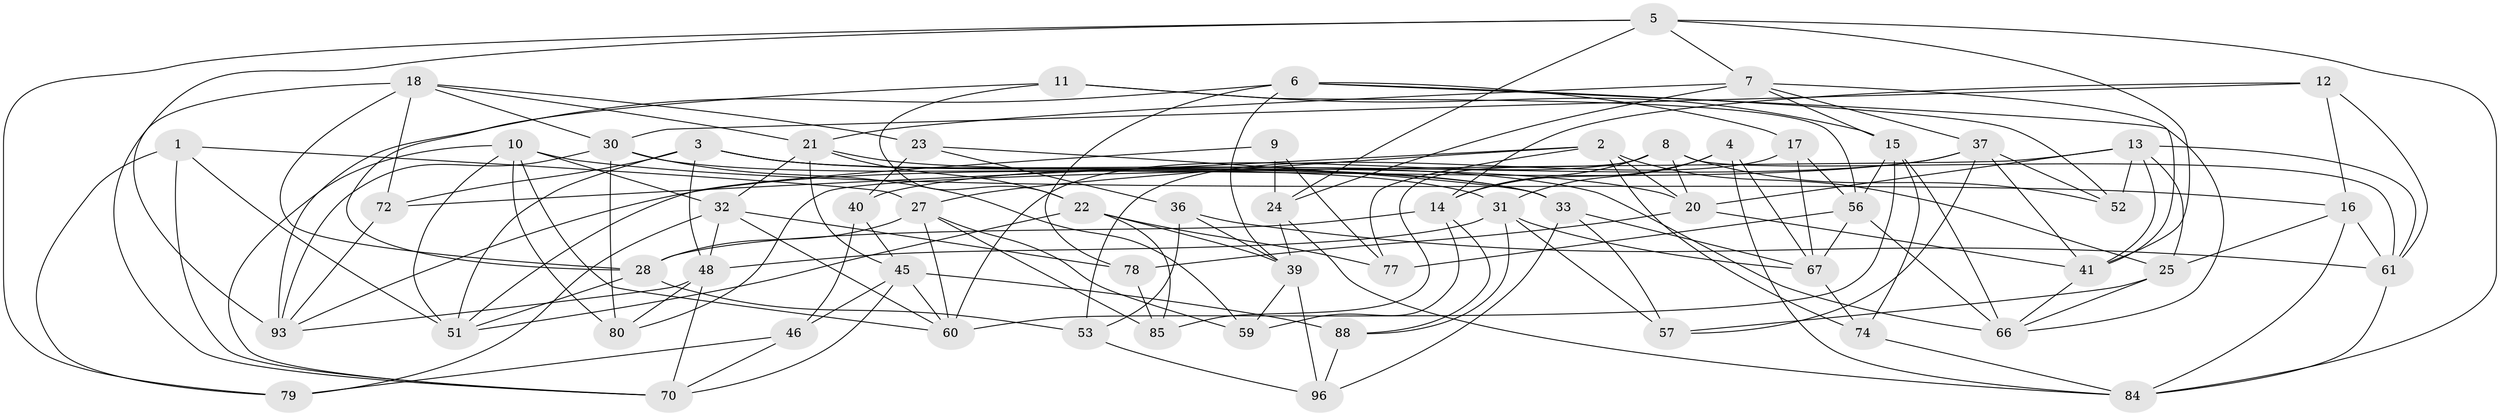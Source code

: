 // Generated by graph-tools (version 1.1) at 2025/52/02/27/25 19:52:27]
// undirected, 60 vertices, 155 edges
graph export_dot {
graph [start="1"]
  node [color=gray90,style=filled];
  1;
  2 [super="+82"];
  3 [super="+94"];
  4;
  5 [super="+29"];
  6 [super="+54"];
  7 [super="+26"];
  8 [super="+92"];
  9;
  10 [super="+73"];
  11;
  12;
  13 [super="+38"];
  14 [super="+75"];
  15 [super="+86"];
  16 [super="+35"];
  17;
  18 [super="+19"];
  20 [super="+43"];
  21 [super="+58"];
  22 [super="+44"];
  23;
  24 [super="+47"];
  25 [super="+65"];
  27 [super="+83"];
  28 [super="+34"];
  30 [super="+55"];
  31 [super="+50"];
  32 [super="+63"];
  33 [super="+76"];
  36;
  37 [super="+91"];
  39 [super="+42"];
  40;
  41 [super="+64"];
  45 [super="+89"];
  46;
  48 [super="+49"];
  51 [super="+62"];
  52;
  53;
  56 [super="+68"];
  57;
  59;
  60 [super="+71"];
  61 [super="+81"];
  66 [super="+87"];
  67 [super="+69"];
  70 [super="+90"];
  72;
  74;
  77;
  78;
  79;
  80;
  84 [super="+95"];
  85;
  88;
  93 [super="+97"];
  96;
  1 -- 27;
  1 -- 51;
  1 -- 79;
  1 -- 70;
  2 -- 20;
  2 -- 74;
  2 -- 72;
  2 -- 25;
  2 -- 77;
  2 -- 27;
  3 -- 51;
  3 -- 48;
  3 -- 20;
  3 -- 72;
  3 -- 33;
  3 -- 66;
  4 -- 67;
  4 -- 14;
  4 -- 84;
  4 -- 31;
  5 -- 79;
  5 -- 41;
  5 -- 24;
  5 -- 93;
  5 -- 84;
  5 -- 7;
  6 -- 93;
  6 -- 17;
  6 -- 39;
  6 -- 78;
  6 -- 66;
  6 -- 52;
  7 -- 15;
  7 -- 37;
  7 -- 24;
  7 -- 41;
  7 -- 21;
  8 -- 85;
  8 -- 14;
  8 -- 20;
  8 -- 52;
  8 -- 61;
  8 -- 60;
  9 -- 77;
  9 -- 24 [weight=2];
  9 -- 51;
  10 -- 80;
  10 -- 51;
  10 -- 32;
  10 -- 60;
  10 -- 16;
  10 -- 70;
  11 -- 22;
  11 -- 56;
  11 -- 15;
  11 -- 28;
  12 -- 14;
  12 -- 61;
  12 -- 16;
  12 -- 30;
  13 -- 52;
  13 -- 61;
  13 -- 25;
  13 -- 80;
  13 -- 41;
  13 -- 20;
  14 -- 59;
  14 -- 88;
  14 -- 28;
  15 -- 74;
  15 -- 56;
  15 -- 60;
  15 -- 66;
  16 -- 25 [weight=2];
  16 -- 84;
  16 -- 61;
  17 -- 53;
  17 -- 56;
  17 -- 67;
  18 -- 23;
  18 -- 72;
  18 -- 28;
  18 -- 21;
  18 -- 30;
  18 -- 70;
  20 -- 41;
  20 -- 78;
  21 -- 32;
  21 -- 33;
  21 -- 22;
  21 -- 45;
  22 -- 85;
  22 -- 77;
  22 -- 51;
  22 -- 39;
  23 -- 33;
  23 -- 36;
  23 -- 40;
  24 -- 39;
  24 -- 84;
  25 -- 57;
  25 -- 66;
  27 -- 59;
  27 -- 85;
  27 -- 28;
  27 -- 60;
  28 -- 53;
  28 -- 51;
  30 -- 59;
  30 -- 93;
  30 -- 80;
  30 -- 31;
  31 -- 57;
  31 -- 67;
  31 -- 48;
  31 -- 88;
  32 -- 60;
  32 -- 78;
  32 -- 48;
  32 -- 79;
  33 -- 96;
  33 -- 57;
  33 -- 67;
  36 -- 53;
  36 -- 61;
  36 -- 39;
  37 -- 57;
  37 -- 52;
  37 -- 40;
  37 -- 41;
  37 -- 93;
  39 -- 96;
  39 -- 59;
  40 -- 46;
  40 -- 45;
  41 -- 66;
  45 -- 88;
  45 -- 60;
  45 -- 46;
  45 -- 70;
  46 -- 79;
  46 -- 70;
  48 -- 80;
  48 -- 70;
  48 -- 93;
  53 -- 96;
  56 -- 67;
  56 -- 77;
  56 -- 66;
  61 -- 84;
  67 -- 74;
  72 -- 93;
  74 -- 84;
  78 -- 85;
  88 -- 96;
}
